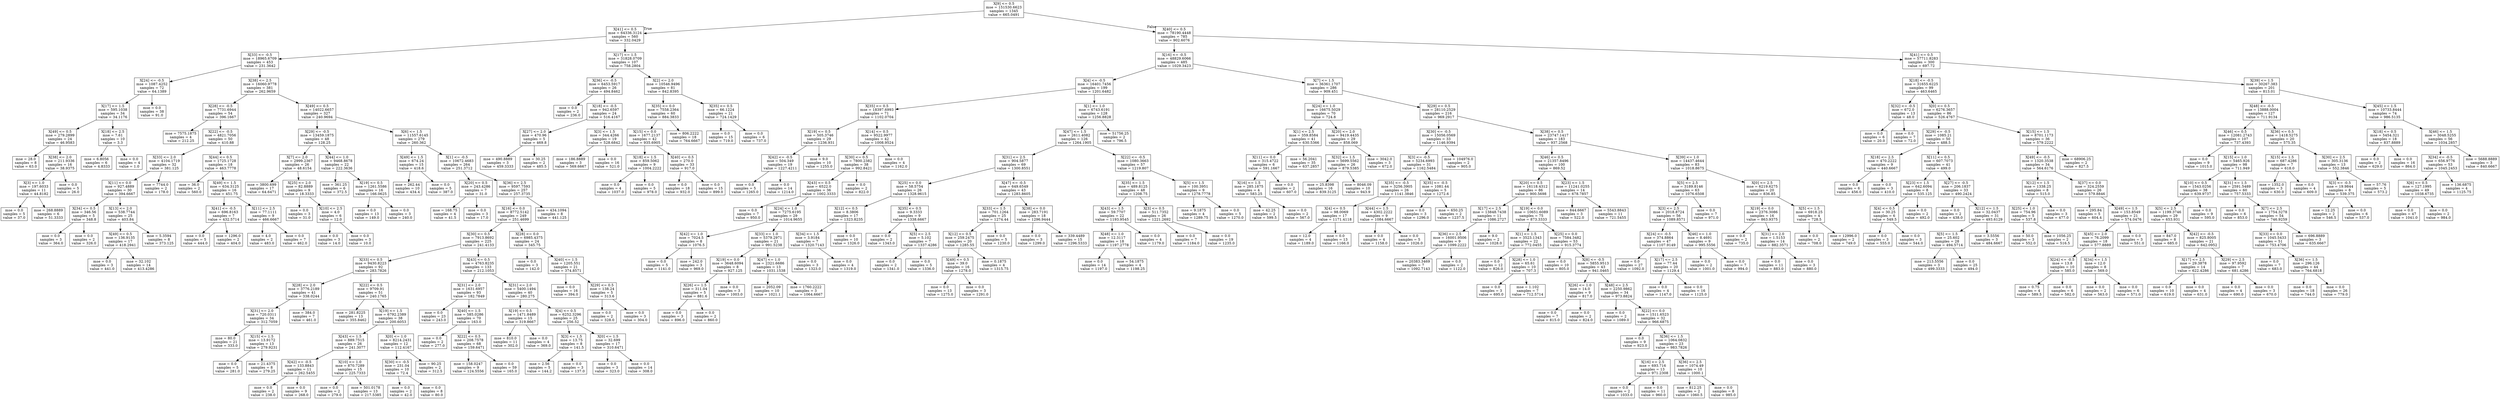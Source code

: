 digraph Tree {
node [shape=box] ;
0 [label="X[9] <= 0.5\nmse = 151530.6623\nsamples = 1345\nvalue = 665.0491"] ;
1 [label="X[41] <= 0.5\nmse = 64336.3124\nsamples = 560\nvalue = 332.0429"] ;
0 -> 1 [labeldistance=2.5, labelangle=45, headlabel="True"] ;
2 [label="X[33] <= -0.5\nmse = 18965.6709\nsamples = 453\nvalue = 231.3642"] ;
1 -> 2 ;
3 [label="X[24] <= -0.5\nmse = 1087.4252\nsamples = 72\nvalue = 64.1389"] ;
2 -> 3 ;
4 [label="X[17] <= 1.5\nmse = 595.1038\nsamples = 34\nvalue = 34.1176"] ;
3 -> 4 ;
5 [label="X[49] <= 0.5\nmse = 279.2899\nsamples = 24\nvalue = 46.9583"] ;
4 -> 5 ;
6 [label="mse = 28.0\nsamples = 8\nvalue = 63.0"] ;
5 -> 6 ;
7 [label="X[38] <= 2.0\nmse = 211.9336\nsamples = 16\nvalue = 38.9375"] ;
5 -> 7 ;
8 [label="X[3] <= 1.0\nmse = 197.6033\nsamples = 11\nvalue = 44.8182"] ;
7 -> 8 ;
9 [label="mse = 0.0\nsamples = 5\nvalue = 37.0"] ;
8 -> 9 ;
10 [label="mse = 268.8889\nsamples = 6\nvalue = 51.3333"] ;
8 -> 10 ;
11 [label="mse = 0.0\nsamples = 5\nvalue = 26.0"] ;
7 -> 11 ;
12 [label="X[18] <= 2.5\nmse = 7.61\nsamples = 10\nvalue = 3.3"] ;
4 -> 12 ;
13 [label="mse = 6.8056\nsamples = 6\nvalue = 4.8333"] ;
12 -> 13 ;
14 [label="mse = 0.0\nsamples = 4\nvalue = 1.0"] ;
12 -> 14 ;
15 [label="mse = 0.0\nsamples = 38\nvalue = 91.0"] ;
3 -> 15 ;
16 [label="X[38] <= 2.5\nmse = 16060.9778\nsamples = 381\nvalue = 262.9659"] ;
2 -> 16 ;
17 [label="X[28] <= -0.5\nmse = 7731.6944\nsamples = 54\nvalue = 396.1667"] ;
16 -> 17 ;
18 [label="mse = 7575.1875\nsamples = 4\nvalue = 212.25"] ;
17 -> 18 ;
19 [label="X[22] <= -0.5\nmse = 4821.7056\nsamples = 50\nvalue = 410.88"] ;
17 -> 19 ;
20 [label="X[33] <= 2.0\nmse = 4104.1719\nsamples = 32\nvalue = 381.125"] ;
19 -> 20 ;
21 [label="X[11] <= 0.0\nmse = 927.4889\nsamples = 30\nvalue = 394.6667"] ;
20 -> 21 ;
22 [label="X[34] <= 0.5\nmse = 346.56\nsamples = 5\nvalue = 348.8"] ;
21 -> 22 ;
23 [label="mse = 0.0\nsamples = 3\nvalue = 364.0"] ;
22 -> 23 ;
24 [label="mse = 0.0\nsamples = 2\nvalue = 326.0"] ;
22 -> 24 ;
25 [label="X[13] <= 2.0\nmse = 538.7744\nsamples = 25\nvalue = 403.84"] ;
21 -> 25 ;
26 [label="X[49] <= 0.5\nmse = 136.9135\nsamples = 17\nvalue = 418.2941"] ;
25 -> 26 ;
27 [label="mse = 0.0\nsamples = 3\nvalue = 441.0"] ;
26 -> 27 ;
28 [label="mse = 32.102\nsamples = 14\nvalue = 413.4286"] ;
26 -> 28 ;
29 [label="mse = 5.3594\nsamples = 8\nvalue = 373.125"] ;
25 -> 29 ;
30 [label="mse = 7744.0\nsamples = 2\nvalue = 178.0"] ;
20 -> 30 ;
31 [label="X[44] <= 0.5\nmse = 1725.1728\nsamples = 18\nvalue = 463.7778"] ;
19 -> 31 ;
32 [label="mse = 36.0\nsamples = 2\nvalue = 560.0"] ;
31 -> 32 ;
33 [label="X[49] <= 1.5\nmse = 634.3125\nsamples = 16\nvalue = 451.75"] ;
31 -> 33 ;
34 [label="X[41] <= -0.5\nmse = 696.8163\nsamples = 7\nvalue = 432.5714"] ;
33 -> 34 ;
35 [label="mse = 0.0\nsamples = 5\nvalue = 444.0"] ;
34 -> 35 ;
36 [label="mse = 1296.0\nsamples = 2\nvalue = 404.0"] ;
34 -> 36 ;
37 [label="X[11] <= 2.5\nmse = 77.1111\nsamples = 9\nvalue = 466.6667"] ;
33 -> 37 ;
38 [label="mse = 4.0\nsamples = 2\nvalue = 483.0"] ;
37 -> 38 ;
39 [label="mse = 0.0\nsamples = 7\nvalue = 462.0"] ;
37 -> 39 ;
40 [label="X[49] <= 0.5\nmse = 14022.6657\nsamples = 327\nvalue = 240.9694"] ;
16 -> 40 ;
41 [label="X[29] <= -0.5\nmse = 13459.1875\nsamples = 48\nvalue = 128.25"] ;
40 -> 41 ;
42 [label="X[7] <= 2.0\nmse = 2999.2367\nsamples = 26\nvalue = 48.6154"] ;
41 -> 42 ;
43 [label="mse = 3800.699\nsamples = 17\nvalue = 64.6471"] ;
42 -> 43 ;
44 [label="X[25] <= 2.0\nmse = 82.8889\nsamples = 9\nvalue = 18.3333"] ;
42 -> 44 ;
45 [label="mse = 0.0\nsamples = 3\nvalue = 31.0"] ;
44 -> 45 ;
46 [label="X[10] <= 2.5\nmse = 4.0\nsamples = 6\nvalue = 12.0"] ;
44 -> 46 ;
47 [label="mse = 0.0\nsamples = 3\nvalue = 14.0"] ;
46 -> 47 ;
48 [label="mse = 0.0\nsamples = 3\nvalue = 10.0"] ;
46 -> 48 ;
49 [label="X[44] <= 1.0\nmse = 9468.8678\nsamples = 22\nvalue = 222.3636"] ;
41 -> 49 ;
50 [label="mse = 361.25\nsamples = 6\nvalue = 372.5"] ;
49 -> 50 ;
51 [label="X[19] <= 0.5\nmse = 1261.5586\nsamples = 16\nvalue = 166.0625"] ;
49 -> 51 ;
52 [label="mse = 0.0\nsamples = 13\nvalue = 149.0"] ;
51 -> 52 ;
53 [label="mse = 0.0\nsamples = 3\nvalue = 240.0"] ;
51 -> 53 ;
54 [label="X[6] <= 1.5\nmse = 11557.6145\nsamples = 279\nvalue = 260.362"] ;
40 -> 54 ;
55 [label="X[49] <= 1.5\nmse = 674.24\nsamples = 15\nvalue = 418.6"] ;
54 -> 55 ;
56 [label="mse = 262.44\nsamples = 10\nvalue = 434.4"] ;
55 -> 56 ;
57 [label="mse = 0.0\nsamples = 5\nvalue = 387.0"] ;
55 -> 57 ;
58 [label="X[1] <= -0.5\nmse = 10672.4683\nsamples = 264\nvalue = 251.3712"] ;
54 -> 58 ;
59 [label="X[20] <= 0.5\nmse = 243.4286\nsamples = 7\nvalue = 31.0"] ;
58 -> 59 ;
60 [label="mse = 168.75\nsamples = 4\nvalue = 41.5"] ;
59 -> 60 ;
61 [label="mse = 0.0\nsamples = 3\nvalue = 17.0"] ;
59 -> 61 ;
62 [label="X[36] <= 2.5\nmse = 9597.7593\nsamples = 257\nvalue = 257.3735"] ;
58 -> 62 ;
63 [label="X[16] <= 0.0\nmse = 8772.5142\nsamples = 249\nvalue = 251.4699"] ;
62 -> 63 ;
64 [label="X[30] <= 0.5\nmse = 7913.8692\nsamples = 225\nvalue = 241.4133"] ;
63 -> 64 ;
65 [label="X[33] <= 0.5\nmse = 9430.8223\nsamples = 92\nvalue = 283.7826"] ;
64 -> 65 ;
66 [label="X[28] <= 2.0\nmse = 3776.2189\nsamples = 41\nvalue = 338.0244"] ;
65 -> 66 ;
67 [label="X[31] <= 2.0\nmse = 720.0311\nsamples = 34\nvalue = 312.7059"] ;
66 -> 67 ;
68 [label="mse = 80.0\nsamples = 21\nvalue = 333.0"] ;
67 -> 68 ;
69 [label="X[15] <= 1.5\nmse = 13.9172\nsamples = 13\nvalue = 279.9231"] ;
67 -> 69 ;
70 [label="mse = 0.0\nsamples = 5\nvalue = 281.0"] ;
69 -> 70 ;
71 [label="mse = 21.4375\nsamples = 8\nvalue = 279.25"] ;
69 -> 71 ;
72 [label="mse = 384.0\nsamples = 7\nvalue = 461.0"] ;
66 -> 72 ;
73 [label="X[22] <= 0.5\nmse = 9709.91\nsamples = 51\nvalue = 240.1765"] ;
65 -> 73 ;
74 [label="mse = 281.8225\nsamples = 13\nvalue = 355.8462"] ;
73 -> 74 ;
75 [label="X[19] <= 1.5\nmse = 6792.2389\nsamples = 38\nvalue = 200.6053"] ;
73 -> 75 ;
76 [label="X[43] <= 1.5\nmse = 889.7515\nsamples = 26\nvalue = 241.3077"] ;
75 -> 76 ;
77 [label="X[42] <= -0.5\nmse = 133.8843\nsamples = 11\nvalue = 262.5455"] ;
76 -> 77 ;
78 [label="mse = 0.0\nsamples = 2\nvalue = 238.0"] ;
77 -> 78 ;
79 [label="mse = 0.0\nsamples = 9\nvalue = 268.0"] ;
77 -> 79 ;
80 [label="X[10] <= 1.0\nmse = 870.7289\nsamples = 15\nvalue = 225.7333"] ;
76 -> 80 ;
81 [label="mse = 0.0\nsamples = 2\nvalue = 279.0"] ;
80 -> 81 ;
82 [label="mse = 501.0178\nsamples = 13\nvalue = 217.5385"] ;
80 -> 82 ;
83 [label="X[0] <= 1.0\nmse = 8214.2431\nsamples = 12\nvalue = 112.4167"] ;
75 -> 83 ;
84 [label="X[30] <= -0.5\nmse = 231.04\nsamples = 10\nvalue = 72.4"] ;
83 -> 84 ;
85 [label="mse = 0.0\nsamples = 2\nvalue = 42.0"] ;
84 -> 85 ;
86 [label="mse = 0.0\nsamples = 8\nvalue = 80.0"] ;
84 -> 86 ;
87 [label="mse = 90.25\nsamples = 2\nvalue = 312.5"] ;
83 -> 87 ;
88 [label="X[43] <= 0.5\nmse = 4763.8235\nsamples = 133\nvalue = 212.1053"] ;
64 -> 88 ;
89 [label="X[31] <= 2.0\nmse = 1631.6957\nsamples = 93\nvalue = 182.7849"] ;
88 -> 89 ;
90 [label="mse = 0.0\nsamples = 23\nvalue = 243.0"] ;
89 -> 90 ;
91 [label="X[40] <= 1.5\nmse = 585.0286\nsamples = 70\nvalue = 163.0"] ;
89 -> 91 ;
92 [label="mse = 0.0\nsamples = 2\nvalue = 277.0"] ;
91 -> 92 ;
93 [label="X[22] <= 0.5\nmse = 208.7578\nsamples = 68\nvalue = 159.6471"] ;
91 -> 93 ;
94 [label="mse = 158.0247\nsamples = 9\nvalue = 124.5556"] ;
93 -> 94 ;
95 [label="mse = 0.0\nsamples = 59\nvalue = 165.0"] ;
93 -> 95 ;
96 [label="X[31] <= 2.0\nmse = 5400.1494\nsamples = 40\nvalue = 280.275"] ;
88 -> 96 ;
97 [label="X[19] <= 0.5\nmse = 1471.8489\nsamples = 15\nvalue = 319.8667"] ;
96 -> 97 ;
98 [label="mse = 810.0\nsamples = 11\nvalue = 302.0"] ;
97 -> 98 ;
99 [label="mse = 0.0\nsamples = 4\nvalue = 369.0"] ;
97 -> 99 ;
100 [label="X[4] <= 0.5\nmse = 6252.3296\nsamples = 25\nvalue = 256.52"] ;
96 -> 100 ;
101 [label="X[3] <= 1.5\nmse = 13.75\nsamples = 8\nvalue = 141.5"] ;
100 -> 101 ;
102 [label="mse = 2.56\nsamples = 5\nvalue = 144.2"] ;
101 -> 102 ;
103 [label="mse = 0.0\nsamples = 3\nvalue = 137.0"] ;
101 -> 103 ;
104 [label="X[0] <= 1.5\nmse = 32.699\nsamples = 17\nvalue = 310.6471"] ;
100 -> 104 ;
105 [label="mse = 0.0\nsamples = 3\nvalue = 323.0"] ;
104 -> 105 ;
106 [label="mse = 0.0\nsamples = 14\nvalue = 308.0"] ;
104 -> 106 ;
107 [label="X[28] <= 0.0\nmse = 6985.4375\nsamples = 24\nvalue = 345.75"] ;
63 -> 107 ;
108 [label="mse = 0.0\nsamples = 3\nvalue = 142.0"] ;
107 -> 108 ;
109 [label="X[40] <= 1.5\nmse = 1205.551\nsamples = 21\nvalue = 374.8571"] ;
107 -> 109 ;
110 [label="mse = 0.0\nsamples = 16\nvalue = 394.0"] ;
109 -> 110 ;
111 [label="X[29] <= 0.5\nmse = 138.24\nsamples = 5\nvalue = 313.6"] ;
109 -> 111 ;
112 [label="mse = 0.0\nsamples = 2\nvalue = 328.0"] ;
111 -> 112 ;
113 [label="mse = 0.0\nsamples = 3\nvalue = 304.0"] ;
111 -> 113 ;
114 [label="mse = 434.1094\nsamples = 8\nvalue = 441.125"] ;
62 -> 114 ;
115 [label="X[17] <= 1.5\nmse = 31828.0709\nsamples = 107\nvalue = 758.2804"] ;
1 -> 115 ;
116 [label="X[36] <= -0.5\nmse = 6453.5917\nsamples = 26\nvalue = 494.8462"] ;
115 -> 116 ;
117 [label="mse = 0.0\nsamples = 2\nvalue = 236.0"] ;
116 -> 117 ;
118 [label="X[18] <= -0.5\nmse = 942.6597\nsamples = 24\nvalue = 516.4167"] ;
116 -> 118 ;
119 [label="X[27] <= 2.0\nmse = 470.96\nsamples = 5\nvalue = 469.8"] ;
118 -> 119 ;
120 [label="mse = 490.8889\nsamples = 3\nvalue = 459.3333"] ;
119 -> 120 ;
121 [label="mse = 30.25\nsamples = 2\nvalue = 485.5"] ;
119 -> 121 ;
122 [label="X[3] <= 1.5\nmse = 344.4266\nsamples = 19\nvalue = 528.6842"] ;
118 -> 122 ;
123 [label="mse = 186.8889\nsamples = 3\nvalue = 569.6667"] ;
122 -> 123 ;
124 [label="mse = 0.0\nsamples = 16\nvalue = 521.0"] ;
122 -> 124 ;
125 [label="X[2] <= 2.0\nmse = 10546.9496\nsamples = 81\nvalue = 842.8395"] ;
115 -> 125 ;
126 [label="X[35] <= 0.0\nmse = 7558.2364\nsamples = 60\nvalue = 884.3833"] ;
125 -> 126 ;
127 [label="X[15] <= 0.0\nmse = 1677.2137\nsamples = 42\nvalue = 935.6905"] ;
126 -> 127 ;
128 [label="X[18] <= 1.5\nmse = 859.5062\nsamples = 9\nvalue = 1004.2222"] ;
127 -> 128 ;
129 [label="mse = 0.0\nsamples = 4\nvalue = 1037.0"] ;
128 -> 129 ;
130 [label="mse = 0.0\nsamples = 5\nvalue = 978.0"] ;
128 -> 130 ;
131 [label="X[40] <= 0.5\nmse = 270.0\nsamples = 33\nvalue = 917.0"] ;
127 -> 131 ;
132 [label="mse = 0.0\nsamples = 18\nvalue = 932.0"] ;
131 -> 132 ;
133 [label="mse = 0.0\nsamples = 15\nvalue = 899.0"] ;
131 -> 133 ;
134 [label="mse = 806.2222\nsamples = 18\nvalue = 764.6667"] ;
126 -> 134 ;
135 [label="X[35] <= 0.5\nmse = 66.1224\nsamples = 21\nvalue = 724.1429"] ;
125 -> 135 ;
136 [label="mse = 0.0\nsamples = 15\nvalue = 719.0"] ;
135 -> 136 ;
137 [label="mse = 0.0\nsamples = 6\nvalue = 737.0"] ;
135 -> 137 ;
138 [label="X[40] <= 0.5\nmse = 78190.4448\nsamples = 785\nvalue = 902.6076"] ;
0 -> 138 [labeldistance=2.5, labelangle=-45, headlabel="False"] ;
139 [label="X[16] <= -0.5\nmse = 48829.6066\nsamples = 485\nvalue = 1029.3423"] ;
138 -> 139 ;
140 [label="X[4] <= -0.5\nmse = 16401.7456\nsamples = 199\nvalue = 1201.6482"] ;
139 -> 140 ;
141 [label="X[35] <= 0.5\nmse = 18397.6993\nsamples = 71\nvalue = 1102.0704"] ;
140 -> 141 ;
142 [label="X[19] <= 0.5\nmse = 505.3746\nsamples = 29\nvalue = 1236.931"] ;
141 -> 142 ;
143 [label="X[42] <= -0.5\nmse = 504.349\nsamples = 19\nvalue = 1227.4211"] ;
142 -> 143 ;
144 [label="mse = 0.0\nsamples = 5\nvalue = 1265.0"] ;
143 -> 144 ;
145 [label="mse = 0.0\nsamples = 14\nvalue = 1214.0"] ;
143 -> 145 ;
146 [label="mse = 9.0\nsamples = 10\nvalue = 1255.0"] ;
142 -> 146 ;
147 [label="X[14] <= 0.5\nmse = 9522.9977\nsamples = 42\nvalue = 1008.9524"] ;
141 -> 147 ;
148 [label="X[30] <= 0.5\nmse = 7800.2382\nsamples = 38\nvalue = 992.8421"] ;
147 -> 148 ;
149 [label="X[43] <= 0.5\nmse = 6522.0\nsamples = 36\nvalue = 1002.3333"] ;
148 -> 149 ;
150 [label="mse = 0.0\nsamples = 7\nvalue = 950.0"] ;
149 -> 150 ;
151 [label="X[24] <= 1.0\nmse = 7275.6195\nsamples = 29\nvalue = 1014.9655"] ;
149 -> 151 ;
152 [label="X[42] <= 1.0\nmse = 7024.5\nsamples = 8\nvalue = 1076.5"] ;
151 -> 152 ;
153 [label="mse = 0.0\nsamples = 5\nvalue = 1141.0"] ;
152 -> 153 ;
154 [label="mse = 242.0\nsamples = 3\nvalue = 969.0"] ;
152 -> 154 ;
155 [label="X[33] <= 1.0\nmse = 5379.2971\nsamples = 21\nvalue = 991.5238"] ;
151 -> 155 ;
156 [label="X[19] <= 0.0\nmse = 3648.6094\nsamples = 8\nvalue = 927.125"] ;
155 -> 156 ;
157 [label="X[26] <= 1.5\nmse = 311.04\nsamples = 5\nvalue = 881.6"] ;
156 -> 157 ;
158 [label="mse = 0.0\nsamples = 3\nvalue = 896.0"] ;
157 -> 158 ;
159 [label="mse = 0.0\nsamples = 2\nvalue = 860.0"] ;
157 -> 159 ;
160 [label="mse = 0.0\nsamples = 3\nvalue = 1003.0"] ;
156 -> 160 ;
161 [label="X[47] <= 1.0\nmse = 2321.6686\nsamples = 13\nvalue = 1031.1538"] ;
155 -> 161 ;
162 [label="mse = 2052.09\nsamples = 10\nvalue = 1021.1"] ;
161 -> 162 ;
163 [label="mse = 1760.2222\nsamples = 3\nvalue = 1064.6667"] ;
161 -> 163 ;
164 [label="mse = 0.0\nsamples = 2\nvalue = 822.0"] ;
148 -> 164 ;
165 [label="mse = 0.0\nsamples = 4\nvalue = 1162.0"] ;
147 -> 165 ;
166 [label="X[1] <= 1.0\nmse = 6743.6191\nsamples = 128\nvalue = 1256.8828"] ;
140 -> 166 ;
167 [label="X[47] <= 1.5\nmse = 2611.4082\nsamples = 126\nvalue = 1264.1905"] ;
166 -> 167 ;
168 [label="X[31] <= 2.5\nmse = 904.5877\nsamples = 69\nvalue = 1300.8551"] ;
167 -> 168 ;
169 [label="X[25] <= 0.0\nmse = 58.5754\nsamples = 26\nvalue = 1328.9615"] ;
168 -> 169 ;
170 [label="X[12] <= 0.5\nmse = 8.3806\nsamples = 17\nvalue = 1323.8235"] ;
169 -> 170 ;
171 [label="X[34] <= 1.5\nmse = 3.9184\nsamples = 7\nvalue = 1320.7143"] ;
170 -> 171 ;
172 [label="mse = 0.0\nsamples = 3\nvalue = 1323.0"] ;
171 -> 172 ;
173 [label="mse = 0.0\nsamples = 4\nvalue = 1319.0"] ;
171 -> 173 ;
174 [label="mse = 0.0\nsamples = 10\nvalue = 1326.0"] ;
170 -> 174 ;
175 [label="X[35] <= 0.5\nmse = 9.3333\nsamples = 9\nvalue = 1338.6667"] ;
169 -> 175 ;
176 [label="mse = 0.0\nsamples = 2\nvalue = 1343.0"] ;
175 -> 176 ;
177 [label="X[5] <= 2.5\nmse = 5.102\nsamples = 7\nvalue = 1337.4286"] ;
175 -> 177 ;
178 [label="mse = 0.0\nsamples = 2\nvalue = 1341.0"] ;
177 -> 178 ;
179 [label="mse = 0.0\nsamples = 5\nvalue = 1336.0"] ;
177 -> 179 ;
180 [label="X[47] <= -0.5\nmse = 649.6549\nsamples = 43\nvalue = 1283.8605"] ;
168 -> 180 ;
181 [label="X[33] <= 1.5\nmse = 701.1264\nsamples = 25\nvalue = 1274.44"] ;
180 -> 181 ;
182 [label="X[12] <= 0.5\nmse = 259.2475\nsamples = 20\nvalue = 1285.55"] ;
181 -> 182 ;
183 [label="X[49] <= 0.5\nmse = 39.0\nsamples = 16\nvalue = 1278.0"] ;
182 -> 183 ;
184 [label="mse = 0.0\nsamples = 13\nvalue = 1275.0"] ;
183 -> 184 ;
185 [label="mse = 0.0\nsamples = 3\nvalue = 1291.0"] ;
183 -> 185 ;
186 [label="mse = 0.1875\nsamples = 4\nvalue = 1315.75"] ;
182 -> 186 ;
187 [label="mse = 0.0\nsamples = 5\nvalue = 1230.0"] ;
181 -> 187 ;
188 [label="X[38] <= 0.0\nmse = 283.7191\nsamples = 18\nvalue = 1296.9444"] ;
180 -> 188 ;
189 [label="mse = 0.0\nsamples = 3\nvalue = 1299.0"] ;
188 -> 189 ;
190 [label="mse = 339.4489\nsamples = 15\nvalue = 1296.5333"] ;
188 -> 190 ;
191 [label="X[22] <= -0.5\nmse = 1080.3663\nsamples = 57\nvalue = 1219.807"] ;
167 -> 191 ;
192 [label="X[35] <= 1.5\nmse = 489.8125\nsamples = 48\nvalue = 1208.75"] ;
191 -> 192 ;
193 [label="X[43] <= 1.5\nmse = 59.7707\nsamples = 22\nvalue = 1193.9545"] ;
192 -> 193 ;
194 [label="X[48] <= 1.0\nmse = 12.3117\nsamples = 18\nvalue = 1197.2778"] ;
193 -> 194 ;
195 [label="mse = 0.0\nsamples = 14\nvalue = 1197.0"] ;
194 -> 195 ;
196 [label="mse = 54.1875\nsamples = 4\nvalue = 1198.25"] ;
194 -> 196 ;
197 [label="mse = 0.0\nsamples = 4\nvalue = 1179.0"] ;
193 -> 197 ;
198 [label="X[3] <= 0.5\nmse = 511.7352\nsamples = 26\nvalue = 1221.2692"] ;
192 -> 198 ;
199 [label="mse = 0.0\nsamples = 7\nvalue = 1184.0"] ;
198 -> 199 ;
200 [label="mse = 0.0\nsamples = 19\nvalue = 1235.0"] ;
198 -> 200 ;
201 [label="X[5] <= 1.5\nmse = 100.3951\nsamples = 9\nvalue = 1278.7778"] ;
191 -> 201 ;
202 [label="mse = 9.1875\nsamples = 4\nvalue = 1289.75"] ;
201 -> 202 ;
203 [label="mse = 0.0\nsamples = 5\nvalue = 1270.0"] ;
201 -> 203 ;
204 [label="mse = 51756.25\nsamples = 2\nvalue = 796.5"] ;
166 -> 204 ;
205 [label="X[7] <= 1.5\nmse = 36361.1707\nsamples = 286\nvalue = 909.451"] ;
139 -> 205 ;
206 [label="X[24] <= 1.0\nmse = 16675.5029\nsamples = 70\nvalue = 724.8"] ;
205 -> 206 ;
207 [label="X[1] <= 2.5\nmse = 359.8584\nsamples = 41\nvalue = 630.5366"] ;
206 -> 207 ;
208 [label="X[11] <= 0.0\nmse = 315.4722\nsamples = 6\nvalue = 591.1667"] ;
207 -> 208 ;
209 [label="X[16] <= 1.5\nmse = 285.1875\nsamples = 4\nvalue = 583.25"] ;
208 -> 209 ;
210 [label="mse = 42.25\nsamples = 2\nvalue = 599.5"] ;
209 -> 210 ;
211 [label="mse = 0.0\nsamples = 2\nvalue = 567.0"] ;
209 -> 211 ;
212 [label="mse = 0.0\nsamples = 2\nvalue = 607.0"] ;
208 -> 212 ;
213 [label="mse = 56.2041\nsamples = 35\nvalue = 637.2857"] ;
207 -> 213 ;
214 [label="X[20] <= 2.0\nmse = 9419.4435\nsamples = 29\nvalue = 858.069"] ;
206 -> 214 ;
215 [label="X[32] <= 1.5\nmse = 5699.5562\nsamples = 26\nvalue = 879.5385"] ;
214 -> 215 ;
216 [label="mse = 25.8398\nsamples = 16\nvalue = 839.3125"] ;
215 -> 216 ;
217 [label="mse = 8046.09\nsamples = 10\nvalue = 943.9"] ;
215 -> 217 ;
218 [label="mse = 3042.0\nsamples = 3\nvalue = 672.0"] ;
214 -> 218 ;
219 [label="X[29] <= 0.5\nmse = 28110.2529\nsamples = 216\nvalue = 969.2917"] ;
205 -> 219 ;
220 [label="X[30] <= -0.5\nmse = 15056.0569\nsamples = 33\nvalue = 1146.9394"] ;
219 -> 220 ;
221 [label="X[3] <= -0.5\nmse = 5234.6993\nsamples = 31\nvalue = 1162.5484"] ;
220 -> 221 ;
222 [label="X[35] <= -0.5\nmse = 3256.3905\nsamples = 26\nvalue = 1141.3846"] ;
221 -> 222 ;
223 [label="X[4] <= 0.5\nmse = 98.0069\nsamples = 17\nvalue = 1171.4118"] ;
222 -> 223 ;
224 [label="mse = 12.0\nsamples = 4\nvalue = 1189.0"] ;
223 -> 224 ;
225 [label="mse = 0.0\nsamples = 13\nvalue = 1166.0"] ;
223 -> 225 ;
226 [label="X[44] <= 1.5\nmse = 4302.2222\nsamples = 9\nvalue = 1084.6667"] ;
222 -> 226 ;
227 [label="mse = 0.0\nsamples = 4\nvalue = 1158.0"] ;
226 -> 227 ;
228 [label="mse = 0.0\nsamples = 5\nvalue = 1026.0"] ;
226 -> 228 ;
229 [label="X[35] <= -0.5\nmse = 1081.44\nsamples = 5\nvalue = 1272.6"] ;
221 -> 229 ;
230 [label="mse = 0.0\nsamples = 3\nvalue = 1296.0"] ;
229 -> 230 ;
231 [label="mse = 650.25\nsamples = 2\nvalue = 1237.5"] ;
229 -> 231 ;
232 [label="mse = 104976.0\nsamples = 2\nvalue = 905.0"] ;
220 -> 232 ;
233 [label="X[38] <= 0.5\nmse = 23747.1417\nsamples = 183\nvalue = 937.2568"] ;
219 -> 233 ;
234 [label="X[46] <= 0.5\nmse = 21357.8496\nsamples = 100\nvalue = 869.52"] ;
233 -> 234 ;
235 [label="X[20] <= 0.5\nmse = 16118.4312\nsamples = 86\nvalue = 900.5698"] ;
234 -> 235 ;
236 [label="X[17] <= 2.5\nmse = 13848.7438\nsamples = 11\nvalue = 1086.2727"] ;
235 -> 236 ;
237 [label="X[36] <= 2.5\nmse = 16001.9506\nsamples = 9\nvalue = 1099.2222"] ;
236 -> 237 ;
238 [label="mse = 20383.3469\nsamples = 7\nvalue = 1092.7143"] ;
237 -> 238 ;
239 [label="mse = 0.0\nsamples = 2\nvalue = 1122.0"] ;
237 -> 239 ;
240 [label="mse = 9.0\nsamples = 2\nvalue = 1028.0"] ;
236 -> 240 ;
241 [label="X[19] <= 0.0\nmse = 10651.6089\nsamples = 75\nvalue = 873.3333"] ;
235 -> 241 ;
242 [label="X[1] <= 1.5\nmse = 3523.1343\nsamples = 22\nvalue = 772.0455"] ;
241 -> 242 ;
243 [label="mse = 0.0\nsamples = 12\nvalue = 826.0"] ;
242 -> 243 ;
244 [label="X[28] <= 1.0\nmse = 65.61\nsamples = 10\nvalue = 707.3"] ;
242 -> 244 ;
245 [label="mse = 0.0\nsamples = 3\nvalue = 695.0"] ;
244 -> 245 ;
246 [label="mse = 1.102\nsamples = 7\nvalue = 712.5714"] ;
244 -> 246 ;
247 [label="X[25] <= 0.0\nmse = 7584.3482\nsamples = 53\nvalue = 915.3774"] ;
241 -> 247 ;
248 [label="mse = 0.0\nsamples = 10\nvalue = 805.0"] ;
247 -> 248 ;
249 [label="X[8] <= -0.5\nmse = 5855.9513\nsamples = 43\nvalue = 941.0465"] ;
247 -> 249 ;
250 [label="X[26] <= 1.0\nmse = 14.0\nsamples = 9\nvalue = 817.0"] ;
249 -> 250 ;
251 [label="mse = 0.0\nsamples = 7\nvalue = 815.0"] ;
250 -> 251 ;
252 [label="mse = 0.0\nsamples = 2\nvalue = 824.0"] ;
250 -> 252 ;
253 [label="X[48] <= 2.5\nmse = 2250.9862\nsamples = 34\nvalue = 973.8824"] ;
249 -> 253 ;
254 [label="mse = 0.0\nsamples = 2\nvalue = 1089.0"] ;
253 -> 254 ;
255 [label="X[22] <= 0.0\nmse = 1511.6523\nsamples = 32\nvalue = 966.6875"] ;
253 -> 255 ;
256 [label="mse = 0.0\nsamples = 9\nvalue = 923.0"] ;
255 -> 256 ;
257 [label="X[36] <= 1.5\nmse = 1064.0832\nsamples = 23\nvalue = 983.7826"] ;
255 -> 257 ;
258 [label="X[16] <= 2.5\nmse = 693.716\nsamples = 13\nvalue = 971.2308"] ;
257 -> 258 ;
259 [label="mse = 0.0\nsamples = 2\nvalue = 1033.0"] ;
258 -> 259 ;
260 [label="mse = 0.0\nsamples = 11\nvalue = 960.0"] ;
258 -> 260 ;
261 [label="X[36] <= 2.5\nmse = 1074.49\nsamples = 10\nvalue = 1000.1"] ;
257 -> 261 ;
262 [label="mse = 812.25\nsamples = 2\nvalue = 1060.5"] ;
261 -> 262 ;
263 [label="mse = 0.0\nsamples = 8\nvalue = 985.0"] ;
261 -> 263 ;
264 [label="X[23] <= 1.5\nmse = 11241.0255\nsamples = 14\nvalue = 678.7857"] ;
234 -> 264 ;
265 [label="mse = 844.6667\nsamples = 3\nvalue = 522.0"] ;
264 -> 265 ;
266 [label="mse = 5543.8843\nsamples = 11\nvalue = 721.5455"] ;
264 -> 266 ;
267 [label="X[39] <= 1.0\nmse = 14437.4644\nsamples = 83\nvalue = 1018.8675"] ;
233 -> 267 ;
268 [label="X[5] <= 2.5\nmse = 3189.8146\nsamples = 63\nvalue = 1076.6508"] ;
267 -> 268 ;
269 [label="X[3] <= 2.5\nmse = 2018.8724\nsamples = 56\nvalue = 1089.8571"] ;
268 -> 269 ;
270 [label="X[24] <= -0.5\nmse = 374.8864\nsamples = 47\nvalue = 1107.9149"] ;
269 -> 270 ;
271 [label="mse = 0.0\nsamples = 27\nvalue = 1092.0"] ;
270 -> 271 ;
272 [label="X[17] <= 2.5\nmse = 77.44\nsamples = 20\nvalue = 1129.4"] ;
270 -> 272 ;
273 [label="mse = 0.0\nsamples = 4\nvalue = 1147.0"] ;
272 -> 273 ;
274 [label="mse = 0.0\nsamples = 16\nvalue = 1125.0"] ;
272 -> 274 ;
275 [label="X[46] <= 1.0\nmse = 8.4691\nsamples = 9\nvalue = 995.5556"] ;
269 -> 275 ;
276 [label="mse = 0.0\nsamples = 2\nvalue = 1001.0"] ;
275 -> 276 ;
277 [label="mse = 0.0\nsamples = 7\nvalue = 994.0"] ;
275 -> 277 ;
278 [label="mse = 0.0\nsamples = 7\nvalue = 971.0"] ;
268 -> 278 ;
279 [label="X[0] <= 2.5\nmse = 6219.6275\nsamples = 20\nvalue = 836.85"] ;
267 -> 279 ;
280 [label="X[19] <= 0.0\nmse = 2376.3086\nsamples = 16\nvalue = 863.9375"] ;
279 -> 280 ;
281 [label="mse = 0.0\nsamples = 2\nvalue = 735.0"] ;
280 -> 281 ;
282 [label="X[31] <= 2.0\nmse = 1.5153\nsamples = 14\nvalue = 882.3571"] ;
280 -> 282 ;
283 [label="mse = 0.0\nsamples = 11\nvalue = 883.0"] ;
282 -> 283 ;
284 [label="mse = 0.0\nsamples = 3\nvalue = 880.0"] ;
282 -> 284 ;
285 [label="X[5] <= 1.5\nmse = 6918.25\nsamples = 4\nvalue = 728.5"] ;
279 -> 285 ;
286 [label="mse = 0.0\nsamples = 2\nvalue = 708.0"] ;
285 -> 286 ;
287 [label="mse = 12996.0\nsamples = 2\nvalue = 749.0"] ;
285 -> 287 ;
288 [label="X[41] <= 0.5\nmse = 57711.8283\nsamples = 300\nvalue = 697.72"] ;
138 -> 288 ;
289 [label="X[18] <= -0.5\nmse = 31655.6225\nsamples = 99\nvalue = 463.6465"] ;
288 -> 289 ;
290 [label="X[32] <= -0.5\nmse = 672.0\nsamples = 13\nvalue = 48.0"] ;
289 -> 290 ;
291 [label="mse = 0.0\nsamples = 6\nvalue = 20.0"] ;
290 -> 291 ;
292 [label="mse = 0.0\nsamples = 7\nvalue = 72.0"] ;
290 -> 292 ;
293 [label="X[0] <= 0.5\nmse = 6276.3657\nsamples = 86\nvalue = 526.4767"] ;
289 -> 293 ;
294 [label="X[29] <= -0.5\nmse = 1085.21\nsamples = 50\nvalue = 488.5"] ;
293 -> 294 ;
295 [label="X[18] <= 2.5\nmse = 470.2222\nsamples = 9\nvalue = 440.6667"] ;
294 -> 295 ;
296 [label="mse = 0.0\nsamples = 6\nvalue = 456.0"] ;
295 -> 296 ;
297 [label="mse = 0.0\nsamples = 3\nvalue = 410.0"] ;
295 -> 297 ;
298 [label="X[11] <= 0.5\nmse = 607.7073\nsamples = 41\nvalue = 499.0"] ;
294 -> 298 ;
299 [label="X[23] <= 1.5\nmse = 642.6094\nsamples = 8\nvalue = 535.125"] ;
298 -> 299 ;
300 [label="X[4] <= 0.5\nmse = 30.25\nsamples = 6\nvalue = 549.5"] ;
299 -> 300 ;
301 [label="mse = 0.0\nsamples = 3\nvalue = 555.0"] ;
300 -> 301 ;
302 [label="mse = 0.0\nsamples = 3\nvalue = 544.0"] ;
300 -> 302 ;
303 [label="mse = 0.0\nsamples = 2\nvalue = 492.0"] ;
299 -> 303 ;
304 [label="X[27] <= -0.5\nmse = 206.1837\nsamples = 33\nvalue = 490.2424"] ;
298 -> 304 ;
305 [label="mse = 0.0\nsamples = 2\nvalue = 438.0"] ;
304 -> 305 ;
306 [label="X[12] <= 1.5\nmse = 32.0437\nsamples = 31\nvalue = 493.6129"] ;
304 -> 306 ;
307 [label="X[5] <= 1.5\nmse = 25.602\nsamples = 28\nvalue = 494.5714"] ;
306 -> 307 ;
308 [label="mse = 213.5556\nsamples = 3\nvalue = 499.3333"] ;
307 -> 308 ;
309 [label="mse = 0.0\nsamples = 25\nvalue = 494.0"] ;
307 -> 309 ;
310 [label="mse = 3.5556\nsamples = 3\nvalue = 484.6667"] ;
306 -> 310 ;
311 [label="X[15] <= 1.5\nmse = 8701.1173\nsamples = 36\nvalue = 579.2222"] ;
293 -> 311 ;
312 [label="X[49] <= -0.5\nmse = 1320.3538\nsamples = 34\nvalue = 564.6176"] ;
311 -> 312 ;
313 [label="X[12] <= 1.5\nmse = 1338.25\nsamples = 8\nvalue = 515.0"] ;
312 -> 313 ;
314 [label="X[25] <= 1.0\nmse = 754.96\nsamples = 5\nvalue = 537.8"] ;
313 -> 314 ;
315 [label="mse = 50.0\nsamples = 3\nvalue = 552.0"] ;
314 -> 315 ;
316 [label="mse = 1056.25\nsamples = 2\nvalue = 516.5"] ;
314 -> 316 ;
317 [label="mse = 0.0\nsamples = 3\nvalue = 477.0"] ;
313 -> 317 ;
318 [label="X[37] <= 0.0\nmse = 324.2559\nsamples = 26\nvalue = 579.8846"] ;
312 -> 318 ;
319 [label="mse = 295.84\nsamples = 5\nvalue = 604.4"] ;
318 -> 319 ;
320 [label="X[49] <= 1.5\nmse = 153.8549\nsamples = 21\nvalue = 574.0476"] ;
318 -> 320 ;
321 [label="X[45] <= 2.0\nmse = 76.2099\nsamples = 18\nvalue = 577.8889"] ;
320 -> 321 ;
322 [label="X[24] <= -0.5\nmse = 13.8\nsamples = 10\nvalue = 585.0"] ;
321 -> 322 ;
323 [label="mse = 0.75\nsamples = 4\nvalue = 589.5"] ;
322 -> 323 ;
324 [label="mse = 0.0\nsamples = 6\nvalue = 582.0"] ;
322 -> 324 ;
325 [label="X[34] <= 1.5\nmse = 12.0\nsamples = 8\nvalue = 569.0"] ;
321 -> 325 ;
326 [label="mse = 0.0\nsamples = 2\nvalue = 563.0"] ;
325 -> 326 ;
327 [label="mse = 0.0\nsamples = 6\nvalue = 571.0"] ;
325 -> 327 ;
328 [label="mse = 0.0\nsamples = 3\nvalue = 551.0"] ;
320 -> 328 ;
329 [label="mse = 68906.25\nsamples = 2\nvalue = 827.5"] ;
311 -> 329 ;
330 [label="X[39] <= 1.5\nmse = 30267.383\nsamples = 201\nvalue = 813.01"] ;
288 -> 330 ;
331 [label="X[48] <= -0.5\nmse = 13888.0004\nsamples = 127\nvalue = 711.9134"] ;
330 -> 331 ;
332 [label="X[46] <= 0.5\nmse = 12081.2743\nsamples = 107\nvalue = 737.4393"] ;
331 -> 332 ;
333 [label="mse = 0.0\nsamples = 9\nvalue = 1015.0"] ;
332 -> 333 ;
334 [label="X[15] <= 1.0\nmse = 5465.926\nsamples = 98\nvalue = 711.949"] ;
332 -> 334 ;
335 [label="X[10] <= 0.5\nmse = 1543.0256\nsamples = 38\nvalue = 639.9737"] ;
334 -> 335 ;
336 [label="X[5] <= 2.5\nmse = 1199.3746\nsamples = 29\nvalue = 653.931"] ;
335 -> 336 ;
337 [label="mse = 847.0\nsamples = 8\nvalue = 685.0"] ;
336 -> 337 ;
338 [label="X[42] <= -0.5\nmse = 825.8005\nsamples = 21\nvalue = 642.0952"] ;
336 -> 338 ;
339 [label="X[17] <= 2.5\nmse = 29.3878\nsamples = 14\nvalue = 622.4286"] ;
338 -> 339 ;
340 [label="mse = 0.0\nsamples = 10\nvalue = 619.0"] ;
339 -> 340 ;
341 [label="mse = 0.0\nsamples = 4\nvalue = 631.0"] ;
339 -> 341 ;
342 [label="X[29] <= 2.5\nmse = 97.9592\nsamples = 7\nvalue = 681.4286"] ;
338 -> 342 ;
343 [label="mse = 0.0\nsamples = 4\nvalue = 690.0"] ;
342 -> 343 ;
344 [label="mse = 0.0\nsamples = 3\nvalue = 670.0"] ;
342 -> 344 ;
345 [label="mse = 0.0\nsamples = 9\nvalue = 595.0"] ;
335 -> 345 ;
346 [label="X[31] <= 1.5\nmse = 2591.5489\nsamples = 60\nvalue = 757.5333"] ;
334 -> 346 ;
347 [label="mse = 0.0\nsamples = 6\nvalue = 853.0"] ;
346 -> 347 ;
348 [label="X[7] <= 2.5\nmse = 1754.3278\nsamples = 54\nvalue = 746.9259"] ;
346 -> 348 ;
349 [label="X[33] <= 0.0\nmse = 1045.5433\nsamples = 51\nvalue = 753.4706"] ;
348 -> 349 ;
350 [label="mse = 0.0\nsamples = 7\nvalue = 683.0"] ;
349 -> 350 ;
351 [label="X[36] <= 1.5\nmse = 296.126\nsamples = 44\nvalue = 764.6818"] ;
349 -> 351 ;
352 [label="mse = 0.0\nsamples = 18\nvalue = 744.0"] ;
351 -> 352 ;
353 [label="mse = 0.0\nsamples = 26\nvalue = 779.0"] ;
351 -> 353 ;
354 [label="mse = 696.8889\nsamples = 3\nvalue = 635.6667"] ;
348 -> 354 ;
355 [label="X[36] <= 0.5\nmse = 1418.5275\nsamples = 20\nvalue = 575.35"] ;
331 -> 355 ;
356 [label="X[15] <= 1.5\nmse = 687.4286\nsamples = 7\nvalue = 618.0"] ;
355 -> 356 ;
357 [label="mse = 1352.0\nsamples = 3\nvalue = 630.0"] ;
356 -> 357 ;
358 [label="mse = 0.0\nsamples = 4\nvalue = 609.0"] ;
356 -> 358 ;
359 [label="X[30] <= 2.5\nmse = 305.3136\nsamples = 13\nvalue = 552.3846"] ;
355 -> 359 ;
360 [label="X[3] <= -0.5\nmse = 19.9844\nsamples = 8\nvalue = 539.375"] ;
359 -> 360 ;
361 [label="mse = 12.25\nsamples = 2\nvalue = 546.5"] ;
360 -> 361 ;
362 [label="mse = 0.0\nsamples = 6\nvalue = 537.0"] ;
360 -> 362 ;
363 [label="mse = 57.76\nsamples = 5\nvalue = 573.2"] ;
359 -> 363 ;
364 [label="X[45] <= 1.5\nmse = 10733.8444\nsamples = 74\nvalue = 986.5135"] ;
330 -> 364 ;
365 [label="X[18] <= 0.5\nmse = 5454.321\nsamples = 18\nvalue = 837.8889"] ;
364 -> 365 ;
366 [label="mse = 0.0\nsamples = 2\nvalue = 629.0"] ;
365 -> 366 ;
367 [label="mse = 0.0\nsamples = 16\nvalue = 864.0"] ;
365 -> 367 ;
368 [label="X[46] <= 1.5\nmse = 3048.5255\nsamples = 56\nvalue = 1034.2857"] ;
364 -> 368 ;
369 [label="X[34] <= -0.5\nmse = 656.9776\nsamples = 53\nvalue = 1045.2453"] ;
368 -> 369 ;
370 [label="X[6] <= 0.5\nmse = 127.1995\nsamples = 49\nvalue = 1038.6735"] ;
369 -> 370 ;
371 [label="mse = 0.0\nsamples = 47\nvalue = 1041.0"] ;
370 -> 371 ;
372 [label="mse = 0.0\nsamples = 2\nvalue = 984.0"] ;
370 -> 372 ;
373 [label="mse = 136.6875\nsamples = 4\nvalue = 1125.75"] ;
369 -> 373 ;
374 [label="mse = 5688.8889\nsamples = 3\nvalue = 840.6667"] ;
368 -> 374 ;
}
